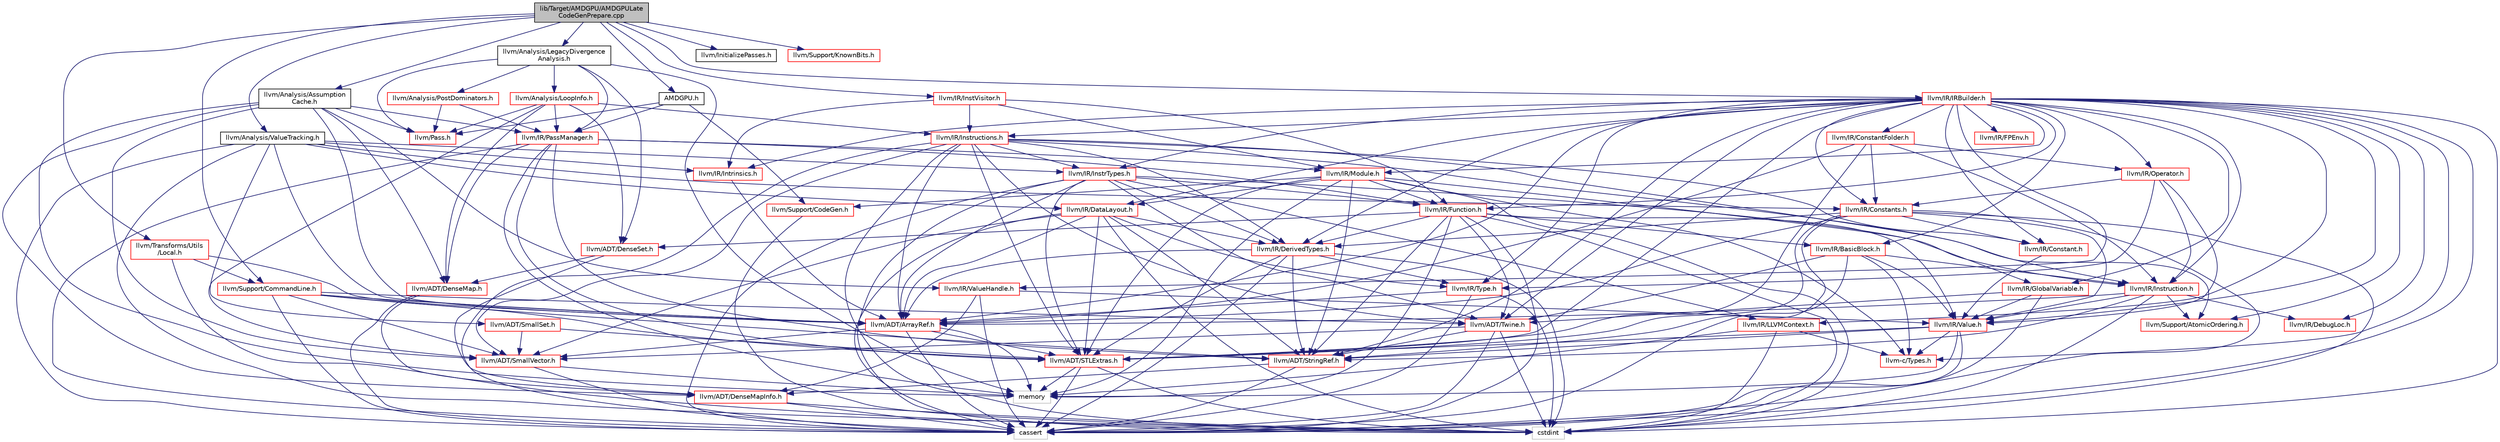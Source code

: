 digraph "lib/Target/AMDGPU/AMDGPULateCodeGenPrepare.cpp"
{
 // LATEX_PDF_SIZE
  bgcolor="transparent";
  edge [fontname="Helvetica",fontsize="10",labelfontname="Helvetica",labelfontsize="10"];
  node [fontname="Helvetica",fontsize="10",shape=record];
  Node1 [label="lib/Target/AMDGPU/AMDGPULate\lCodeGenPrepare.cpp",height=0.2,width=0.4,color="black", fillcolor="grey75", style="filled", fontcolor="black",tooltip=" "];
  Node1 -> Node2 [color="midnightblue",fontsize="10",style="solid",fontname="Helvetica"];
  Node2 [label="AMDGPU.h",height=0.2,width=0.4,color="black",URL="$AMDGPU_8h.html",tooltip=" "];
  Node2 -> Node3 [color="midnightblue",fontsize="10",style="solid",fontname="Helvetica"];
  Node3 [label="llvm/IR/PassManager.h",height=0.2,width=0.4,color="red",URL="$PassManager_8h.html",tooltip=" "];
  Node3 -> Node4 [color="midnightblue",fontsize="10",style="solid",fontname="Helvetica"];
  Node4 [label="llvm/ADT/DenseMap.h",height=0.2,width=0.4,color="red",URL="$DenseMap_8h.html",tooltip=" "];
  Node4 -> Node5 [color="midnightblue",fontsize="10",style="solid",fontname="Helvetica"];
  Node5 [label="llvm/ADT/DenseMapInfo.h",height=0.2,width=0.4,color="red",URL="$DenseMapInfo_8h.html",tooltip=" "];
  Node5 -> Node6 [color="midnightblue",fontsize="10",style="solid",fontname="Helvetica"];
  Node6 [label="cassert",height=0.2,width=0.4,color="grey75",tooltip=" "];
  Node5 -> Node8 [color="midnightblue",fontsize="10",style="solid",fontname="Helvetica"];
  Node8 [label="cstdint",height=0.2,width=0.4,color="grey75",tooltip=" "];
  Node4 -> Node6 [color="midnightblue",fontsize="10",style="solid",fontname="Helvetica"];
  Node3 -> Node39 [color="midnightblue",fontsize="10",style="solid",fontname="Helvetica"];
  Node39 [label="llvm/ADT/STLExtras.h",height=0.2,width=0.4,color="red",URL="$STLExtras_8h.html",tooltip=" "];
  Node39 -> Node6 [color="midnightblue",fontsize="10",style="solid",fontname="Helvetica"];
  Node39 -> Node8 [color="midnightblue",fontsize="10",style="solid",fontname="Helvetica"];
  Node39 -> Node51 [color="midnightblue",fontsize="10",style="solid",fontname="Helvetica"];
  Node51 [label="memory",height=0.2,width=0.4,color="grey75",tooltip=" "];
  Node3 -> Node53 [color="midnightblue",fontsize="10",style="solid",fontname="Helvetica"];
  Node53 [label="llvm/ADT/StringRef.h",height=0.2,width=0.4,color="red",URL="$StringRef_8h.html",tooltip=" "];
  Node53 -> Node5 [color="midnightblue",fontsize="10",style="solid",fontname="Helvetica"];
  Node53 -> Node6 [color="midnightblue",fontsize="10",style="solid",fontname="Helvetica"];
  Node3 -> Node63 [color="midnightblue",fontsize="10",style="solid",fontname="Helvetica"];
  Node63 [label="llvm/IR/Function.h",height=0.2,width=0.4,color="red",URL="$Function_8h.html",tooltip=" "];
  Node63 -> Node64 [color="midnightblue",fontsize="10",style="solid",fontname="Helvetica"];
  Node64 [label="llvm/ADT/DenseSet.h",height=0.2,width=0.4,color="red",URL="$DenseSet_8h.html",tooltip=" "];
  Node64 -> Node4 [color="midnightblue",fontsize="10",style="solid",fontname="Helvetica"];
  Node64 -> Node5 [color="midnightblue",fontsize="10",style="solid",fontname="Helvetica"];
  Node63 -> Node53 [color="midnightblue",fontsize="10",style="solid",fontname="Helvetica"];
  Node63 -> Node65 [color="midnightblue",fontsize="10",style="solid",fontname="Helvetica"];
  Node65 [label="llvm/ADT/Twine.h",height=0.2,width=0.4,color="red",URL="$Twine_8h.html",tooltip=" "];
  Node65 -> Node57 [color="midnightblue",fontsize="10",style="solid",fontname="Helvetica"];
  Node57 [label="llvm/ADT/SmallVector.h",height=0.2,width=0.4,color="red",URL="$SmallVector_8h.html",tooltip=" "];
  Node57 -> Node6 [color="midnightblue",fontsize="10",style="solid",fontname="Helvetica"];
  Node57 -> Node51 [color="midnightblue",fontsize="10",style="solid",fontname="Helvetica"];
  Node65 -> Node53 [color="midnightblue",fontsize="10",style="solid",fontname="Helvetica"];
  Node65 -> Node6 [color="midnightblue",fontsize="10",style="solid",fontname="Helvetica"];
  Node65 -> Node8 [color="midnightblue",fontsize="10",style="solid",fontname="Helvetica"];
  Node63 -> Node84 [color="midnightblue",fontsize="10",style="solid",fontname="Helvetica"];
  Node84 [label="llvm/IR/BasicBlock.h",height=0.2,width=0.4,color="red",URL="$BasicBlock_8h.html",tooltip=" "];
  Node84 -> Node71 [color="midnightblue",fontsize="10",style="solid",fontname="Helvetica"];
  Node71 [label="llvm-c/Types.h",height=0.2,width=0.4,color="red",URL="$Types_8h.html",tooltip=" "];
  Node84 -> Node65 [color="midnightblue",fontsize="10",style="solid",fontname="Helvetica"];
  Node84 -> Node89 [color="midnightblue",fontsize="10",style="solid",fontname="Helvetica"];
  Node89 [label="llvm/IR/Instruction.h",height=0.2,width=0.4,color="red",URL="$IR_2Instruction_8h.html",tooltip=" "];
  Node89 -> Node56 [color="midnightblue",fontsize="10",style="solid",fontname="Helvetica"];
  Node56 [label="llvm/ADT/ArrayRef.h",height=0.2,width=0.4,color="red",URL="$ArrayRef_8h.html",tooltip=" "];
  Node56 -> Node57 [color="midnightblue",fontsize="10",style="solid",fontname="Helvetica"];
  Node56 -> Node39 [color="midnightblue",fontsize="10",style="solid",fontname="Helvetica"];
  Node56 -> Node6 [color="midnightblue",fontsize="10",style="solid",fontname="Helvetica"];
  Node56 -> Node51 [color="midnightblue",fontsize="10",style="solid",fontname="Helvetica"];
  Node89 -> Node53 [color="midnightblue",fontsize="10",style="solid",fontname="Helvetica"];
  Node89 -> Node91 [color="midnightblue",fontsize="10",style="solid",fontname="Helvetica"];
  Node91 [label="llvm/IR/DebugLoc.h",height=0.2,width=0.4,color="red",URL="$DebugLoc_8h.html",tooltip=" "];
  Node89 -> Node80 [color="midnightblue",fontsize="10",style="solid",fontname="Helvetica"];
  Node80 [label="llvm/IR/Value.h",height=0.2,width=0.4,color="red",URL="$Value_8h.html",tooltip=" "];
  Node80 -> Node71 [color="midnightblue",fontsize="10",style="solid",fontname="Helvetica"];
  Node80 -> Node39 [color="midnightblue",fontsize="10",style="solid",fontname="Helvetica"];
  Node80 -> Node53 [color="midnightblue",fontsize="10",style="solid",fontname="Helvetica"];
  Node80 -> Node6 [color="midnightblue",fontsize="10",style="solid",fontname="Helvetica"];
  Node80 -> Node51 [color="midnightblue",fontsize="10",style="solid",fontname="Helvetica"];
  Node89 -> Node101 [color="midnightblue",fontsize="10",style="solid",fontname="Helvetica"];
  Node101 [label="llvm/Support/AtomicOrdering.h",height=0.2,width=0.4,color="red",URL="$AtomicOrdering_8h.html",tooltip=" "];
  Node89 -> Node8 [color="midnightblue",fontsize="10",style="solid",fontname="Helvetica"];
  Node84 -> Node80 [color="midnightblue",fontsize="10",style="solid",fontname="Helvetica"];
  Node84 -> Node6 [color="midnightblue",fontsize="10",style="solid",fontname="Helvetica"];
  Node63 -> Node104 [color="midnightblue",fontsize="10",style="solid",fontname="Helvetica"];
  Node104 [label="llvm/IR/DerivedTypes.h",height=0.2,width=0.4,color="red",URL="$DerivedTypes_8h.html",tooltip=" "];
  Node104 -> Node56 [color="midnightblue",fontsize="10",style="solid",fontname="Helvetica"];
  Node104 -> Node39 [color="midnightblue",fontsize="10",style="solid",fontname="Helvetica"];
  Node104 -> Node53 [color="midnightblue",fontsize="10",style="solid",fontname="Helvetica"];
  Node104 -> Node105 [color="midnightblue",fontsize="10",style="solid",fontname="Helvetica"];
  Node105 [label="llvm/IR/Type.h",height=0.2,width=0.4,color="red",URL="$Type_8h.html",tooltip=" "];
  Node105 -> Node56 [color="midnightblue",fontsize="10",style="solid",fontname="Helvetica"];
  Node105 -> Node6 [color="midnightblue",fontsize="10",style="solid",fontname="Helvetica"];
  Node105 -> Node8 [color="midnightblue",fontsize="10",style="solid",fontname="Helvetica"];
  Node104 -> Node6 [color="midnightblue",fontsize="10",style="solid",fontname="Helvetica"];
  Node104 -> Node8 [color="midnightblue",fontsize="10",style="solid",fontname="Helvetica"];
  Node63 -> Node80 [color="midnightblue",fontsize="10",style="solid",fontname="Helvetica"];
  Node63 -> Node6 [color="midnightblue",fontsize="10",style="solid",fontname="Helvetica"];
  Node63 -> Node8 [color="midnightblue",fontsize="10",style="solid",fontname="Helvetica"];
  Node63 -> Node51 [color="midnightblue",fontsize="10",style="solid",fontname="Helvetica"];
  Node3 -> Node114 [color="midnightblue",fontsize="10",style="solid",fontname="Helvetica"];
  Node114 [label="llvm/IR/Module.h",height=0.2,width=0.4,color="red",URL="$Module_8h.html",tooltip=" "];
  Node114 -> Node71 [color="midnightblue",fontsize="10",style="solid",fontname="Helvetica"];
  Node114 -> Node39 [color="midnightblue",fontsize="10",style="solid",fontname="Helvetica"];
  Node114 -> Node53 [color="midnightblue",fontsize="10",style="solid",fontname="Helvetica"];
  Node114 -> Node119 [color="midnightblue",fontsize="10",style="solid",fontname="Helvetica"];
  Node119 [label="llvm/IR/DataLayout.h",height=0.2,width=0.4,color="red",URL="$DataLayout_8h.html",tooltip=" "];
  Node119 -> Node56 [color="midnightblue",fontsize="10",style="solid",fontname="Helvetica"];
  Node119 -> Node39 [color="midnightblue",fontsize="10",style="solid",fontname="Helvetica"];
  Node119 -> Node57 [color="midnightblue",fontsize="10",style="solid",fontname="Helvetica"];
  Node119 -> Node53 [color="midnightblue",fontsize="10",style="solid",fontname="Helvetica"];
  Node119 -> Node104 [color="midnightblue",fontsize="10",style="solid",fontname="Helvetica"];
  Node119 -> Node105 [color="midnightblue",fontsize="10",style="solid",fontname="Helvetica"];
  Node119 -> Node6 [color="midnightblue",fontsize="10",style="solid",fontname="Helvetica"];
  Node119 -> Node8 [color="midnightblue",fontsize="10",style="solid",fontname="Helvetica"];
  Node114 -> Node63 [color="midnightblue",fontsize="10",style="solid",fontname="Helvetica"];
  Node114 -> Node124 [color="midnightblue",fontsize="10",style="solid",fontname="Helvetica"];
  Node124 [label="llvm/IR/GlobalVariable.h",height=0.2,width=0.4,color="red",URL="$GlobalVariable_8h.html",tooltip=" "];
  Node124 -> Node65 [color="midnightblue",fontsize="10",style="solid",fontname="Helvetica"];
  Node124 -> Node80 [color="midnightblue",fontsize="10",style="solid",fontname="Helvetica"];
  Node124 -> Node6 [color="midnightblue",fontsize="10",style="solid",fontname="Helvetica"];
  Node114 -> Node76 [color="midnightblue",fontsize="10",style="solid",fontname="Helvetica"];
  Node76 [label="llvm/Support/CodeGen.h",height=0.2,width=0.4,color="red",URL="$CodeGen_8h.html",tooltip=" "];
  Node76 -> Node8 [color="midnightblue",fontsize="10",style="solid",fontname="Helvetica"];
  Node114 -> Node8 [color="midnightblue",fontsize="10",style="solid",fontname="Helvetica"];
  Node114 -> Node51 [color="midnightblue",fontsize="10",style="solid",fontname="Helvetica"];
  Node3 -> Node6 [color="midnightblue",fontsize="10",style="solid",fontname="Helvetica"];
  Node3 -> Node51 [color="midnightblue",fontsize="10",style="solid",fontname="Helvetica"];
  Node2 -> Node141 [color="midnightblue",fontsize="10",style="solid",fontname="Helvetica"];
  Node141 [label="llvm/Pass.h",height=0.2,width=0.4,color="red",URL="$Pass_8h.html",tooltip=" "];
  Node2 -> Node76 [color="midnightblue",fontsize="10",style="solid",fontname="Helvetica"];
  Node1 -> Node152 [color="midnightblue",fontsize="10",style="solid",fontname="Helvetica"];
  Node152 [label="llvm/Analysis/Assumption\lCache.h",height=0.2,width=0.4,color="black",URL="$AssumptionCache_8h.html",tooltip=" "];
  Node152 -> Node56 [color="midnightblue",fontsize="10",style="solid",fontname="Helvetica"];
  Node152 -> Node4 [color="midnightblue",fontsize="10",style="solid",fontname="Helvetica"];
  Node152 -> Node5 [color="midnightblue",fontsize="10",style="solid",fontname="Helvetica"];
  Node152 -> Node57 [color="midnightblue",fontsize="10",style="solid",fontname="Helvetica"];
  Node152 -> Node3 [color="midnightblue",fontsize="10",style="solid",fontname="Helvetica"];
  Node152 -> Node153 [color="midnightblue",fontsize="10",style="solid",fontname="Helvetica"];
  Node153 [label="llvm/IR/ValueHandle.h",height=0.2,width=0.4,color="red",URL="$ValueHandle_8h.html",tooltip=" "];
  Node153 -> Node5 [color="midnightblue",fontsize="10",style="solid",fontname="Helvetica"];
  Node153 -> Node80 [color="midnightblue",fontsize="10",style="solid",fontname="Helvetica"];
  Node153 -> Node6 [color="midnightblue",fontsize="10",style="solid",fontname="Helvetica"];
  Node152 -> Node141 [color="midnightblue",fontsize="10",style="solid",fontname="Helvetica"];
  Node152 -> Node51 [color="midnightblue",fontsize="10",style="solid",fontname="Helvetica"];
  Node1 -> Node154 [color="midnightblue",fontsize="10",style="solid",fontname="Helvetica"];
  Node154 [label="llvm/Analysis/LegacyDivergence\lAnalysis.h",height=0.2,width=0.4,color="black",URL="$LegacyDivergenceAnalysis_8h.html",tooltip=" "];
  Node154 -> Node64 [color="midnightblue",fontsize="10",style="solid",fontname="Helvetica"];
  Node154 -> Node155 [color="midnightblue",fontsize="10",style="solid",fontname="Helvetica"];
  Node155 [label="llvm/Analysis/LoopInfo.h",height=0.2,width=0.4,color="red",URL="$LoopInfo_8h.html",tooltip=" "];
  Node155 -> Node4 [color="midnightblue",fontsize="10",style="solid",fontname="Helvetica"];
  Node155 -> Node64 [color="midnightblue",fontsize="10",style="solid",fontname="Helvetica"];
  Node155 -> Node57 [color="midnightblue",fontsize="10",style="solid",fontname="Helvetica"];
  Node155 -> Node158 [color="midnightblue",fontsize="10",style="solid",fontname="Helvetica"];
  Node158 [label="llvm/IR/Instructions.h",height=0.2,width=0.4,color="red",URL="$Instructions_8h.html",tooltip=" "];
  Node158 -> Node56 [color="midnightblue",fontsize="10",style="solid",fontname="Helvetica"];
  Node158 -> Node39 [color="midnightblue",fontsize="10",style="solid",fontname="Helvetica"];
  Node158 -> Node57 [color="midnightblue",fontsize="10",style="solid",fontname="Helvetica"];
  Node158 -> Node65 [color="midnightblue",fontsize="10",style="solid",fontname="Helvetica"];
  Node158 -> Node94 [color="midnightblue",fontsize="10",style="solid",fontname="Helvetica"];
  Node94 [label="llvm/IR/Constant.h",height=0.2,width=0.4,color="red",URL="$Constant_8h.html",tooltip=" "];
  Node94 -> Node80 [color="midnightblue",fontsize="10",style="solid",fontname="Helvetica"];
  Node158 -> Node104 [color="midnightblue",fontsize="10",style="solid",fontname="Helvetica"];
  Node158 -> Node160 [color="midnightblue",fontsize="10",style="solid",fontname="Helvetica"];
  Node160 [label="llvm/IR/InstrTypes.h",height=0.2,width=0.4,color="red",URL="$InstrTypes_8h.html",tooltip=" "];
  Node160 -> Node56 [color="midnightblue",fontsize="10",style="solid",fontname="Helvetica"];
  Node160 -> Node39 [color="midnightblue",fontsize="10",style="solid",fontname="Helvetica"];
  Node160 -> Node65 [color="midnightblue",fontsize="10",style="solid",fontname="Helvetica"];
  Node160 -> Node104 [color="midnightblue",fontsize="10",style="solid",fontname="Helvetica"];
  Node160 -> Node63 [color="midnightblue",fontsize="10",style="solid",fontname="Helvetica"];
  Node160 -> Node89 [color="midnightblue",fontsize="10",style="solid",fontname="Helvetica"];
  Node160 -> Node96 [color="midnightblue",fontsize="10",style="solid",fontname="Helvetica"];
  Node96 [label="llvm/IR/LLVMContext.h",height=0.2,width=0.4,color="red",URL="$LLVMContext_8h.html",tooltip=" "];
  Node96 -> Node71 [color="midnightblue",fontsize="10",style="solid",fontname="Helvetica"];
  Node96 -> Node8 [color="midnightblue",fontsize="10",style="solid",fontname="Helvetica"];
  Node96 -> Node51 [color="midnightblue",fontsize="10",style="solid",fontname="Helvetica"];
  Node160 -> Node6 [color="midnightblue",fontsize="10",style="solid",fontname="Helvetica"];
  Node160 -> Node8 [color="midnightblue",fontsize="10",style="solid",fontname="Helvetica"];
  Node158 -> Node89 [color="midnightblue",fontsize="10",style="solid",fontname="Helvetica"];
  Node158 -> Node101 [color="midnightblue",fontsize="10",style="solid",fontname="Helvetica"];
  Node158 -> Node6 [color="midnightblue",fontsize="10",style="solid",fontname="Helvetica"];
  Node158 -> Node8 [color="midnightblue",fontsize="10",style="solid",fontname="Helvetica"];
  Node155 -> Node3 [color="midnightblue",fontsize="10",style="solid",fontname="Helvetica"];
  Node155 -> Node141 [color="midnightblue",fontsize="10",style="solid",fontname="Helvetica"];
  Node154 -> Node163 [color="midnightblue",fontsize="10",style="solid",fontname="Helvetica"];
  Node163 [label="llvm/Analysis/PostDominators.h",height=0.2,width=0.4,color="red",URL="$PostDominators_8h.html",tooltip=" "];
  Node163 -> Node3 [color="midnightblue",fontsize="10",style="solid",fontname="Helvetica"];
  Node163 -> Node141 [color="midnightblue",fontsize="10",style="solid",fontname="Helvetica"];
  Node154 -> Node3 [color="midnightblue",fontsize="10",style="solid",fontname="Helvetica"];
  Node154 -> Node141 [color="midnightblue",fontsize="10",style="solid",fontname="Helvetica"];
  Node154 -> Node51 [color="midnightblue",fontsize="10",style="solid",fontname="Helvetica"];
  Node1 -> Node171 [color="midnightblue",fontsize="10",style="solid",fontname="Helvetica"];
  Node171 [label="llvm/Analysis/ValueTracking.h",height=0.2,width=0.4,color="black",URL="$ValueTracking_8h.html",tooltip=" "];
  Node171 -> Node56 [color="midnightblue",fontsize="10",style="solid",fontname="Helvetica"];
  Node171 -> Node172 [color="midnightblue",fontsize="10",style="solid",fontname="Helvetica"];
  Node172 [label="llvm/ADT/SmallSet.h",height=0.2,width=0.4,color="red",URL="$SmallSet_8h.html",tooltip=" "];
  Node172 -> Node57 [color="midnightblue",fontsize="10",style="solid",fontname="Helvetica"];
  Node172 -> Node39 [color="midnightblue",fontsize="10",style="solid",fontname="Helvetica"];
  Node171 -> Node173 [color="midnightblue",fontsize="10",style="solid",fontname="Helvetica"];
  Node173 [label="llvm/IR/Constants.h",height=0.2,width=0.4,color="red",URL="$Constants_8h.html",tooltip=" "];
  Node173 -> Node56 [color="midnightblue",fontsize="10",style="solid",fontname="Helvetica"];
  Node173 -> Node39 [color="midnightblue",fontsize="10",style="solid",fontname="Helvetica"];
  Node173 -> Node53 [color="midnightblue",fontsize="10",style="solid",fontname="Helvetica"];
  Node173 -> Node94 [color="midnightblue",fontsize="10",style="solid",fontname="Helvetica"];
  Node173 -> Node104 [color="midnightblue",fontsize="10",style="solid",fontname="Helvetica"];
  Node173 -> Node80 [color="midnightblue",fontsize="10",style="solid",fontname="Helvetica"];
  Node173 -> Node6 [color="midnightblue",fontsize="10",style="solid",fontname="Helvetica"];
  Node173 -> Node8 [color="midnightblue",fontsize="10",style="solid",fontname="Helvetica"];
  Node171 -> Node119 [color="midnightblue",fontsize="10",style="solid",fontname="Helvetica"];
  Node171 -> Node160 [color="midnightblue",fontsize="10",style="solid",fontname="Helvetica"];
  Node171 -> Node177 [color="midnightblue",fontsize="10",style="solid",fontname="Helvetica"];
  Node177 [label="llvm/IR/Intrinsics.h",height=0.2,width=0.4,color="red",URL="$Intrinsics_8h.html",tooltip=" "];
  Node177 -> Node56 [color="midnightblue",fontsize="10",style="solid",fontname="Helvetica"];
  Node171 -> Node6 [color="midnightblue",fontsize="10",style="solid",fontname="Helvetica"];
  Node171 -> Node8 [color="midnightblue",fontsize="10",style="solid",fontname="Helvetica"];
  Node1 -> Node179 [color="midnightblue",fontsize="10",style="solid",fontname="Helvetica"];
  Node179 [label="llvm/IR/IRBuilder.h",height=0.2,width=0.4,color="red",URL="$IRBuilder_8h.html",tooltip=" "];
  Node179 -> Node71 [color="midnightblue",fontsize="10",style="solid",fontname="Helvetica"];
  Node179 -> Node56 [color="midnightblue",fontsize="10",style="solid",fontname="Helvetica"];
  Node179 -> Node39 [color="midnightblue",fontsize="10",style="solid",fontname="Helvetica"];
  Node179 -> Node53 [color="midnightblue",fontsize="10",style="solid",fontname="Helvetica"];
  Node179 -> Node65 [color="midnightblue",fontsize="10",style="solid",fontname="Helvetica"];
  Node179 -> Node84 [color="midnightblue",fontsize="10",style="solid",fontname="Helvetica"];
  Node179 -> Node94 [color="midnightblue",fontsize="10",style="solid",fontname="Helvetica"];
  Node179 -> Node180 [color="midnightblue",fontsize="10",style="solid",fontname="Helvetica"];
  Node180 [label="llvm/IR/ConstantFolder.h",height=0.2,width=0.4,color="red",URL="$ConstantFolder_8h.html",tooltip=" "];
  Node180 -> Node56 [color="midnightblue",fontsize="10",style="solid",fontname="Helvetica"];
  Node180 -> Node39 [color="midnightblue",fontsize="10",style="solid",fontname="Helvetica"];
  Node180 -> Node173 [color="midnightblue",fontsize="10",style="solid",fontname="Helvetica"];
  Node180 -> Node89 [color="midnightblue",fontsize="10",style="solid",fontname="Helvetica"];
  Node180 -> Node183 [color="midnightblue",fontsize="10",style="solid",fontname="Helvetica"];
  Node183 [label="llvm/IR/Operator.h",height=0.2,width=0.4,color="red",URL="$Operator_8h.html",tooltip=" "];
  Node183 -> Node173 [color="midnightblue",fontsize="10",style="solid",fontname="Helvetica"];
  Node183 -> Node89 [color="midnightblue",fontsize="10",style="solid",fontname="Helvetica"];
  Node183 -> Node105 [color="midnightblue",fontsize="10",style="solid",fontname="Helvetica"];
  Node183 -> Node80 [color="midnightblue",fontsize="10",style="solid",fontname="Helvetica"];
  Node179 -> Node173 [color="midnightblue",fontsize="10",style="solid",fontname="Helvetica"];
  Node179 -> Node119 [color="midnightblue",fontsize="10",style="solid",fontname="Helvetica"];
  Node179 -> Node91 [color="midnightblue",fontsize="10",style="solid",fontname="Helvetica"];
  Node179 -> Node104 [color="midnightblue",fontsize="10",style="solid",fontname="Helvetica"];
  Node179 -> Node185 [color="midnightblue",fontsize="10",style="solid",fontname="Helvetica"];
  Node185 [label="llvm/IR/FPEnv.h",height=0.2,width=0.4,color="red",URL="$FPEnv_8h.html",tooltip=" "];
  Node179 -> Node63 [color="midnightblue",fontsize="10",style="solid",fontname="Helvetica"];
  Node179 -> Node124 [color="midnightblue",fontsize="10",style="solid",fontname="Helvetica"];
  Node179 -> Node160 [color="midnightblue",fontsize="10",style="solid",fontname="Helvetica"];
  Node179 -> Node89 [color="midnightblue",fontsize="10",style="solid",fontname="Helvetica"];
  Node179 -> Node158 [color="midnightblue",fontsize="10",style="solid",fontname="Helvetica"];
  Node179 -> Node177 [color="midnightblue",fontsize="10",style="solid",fontname="Helvetica"];
  Node179 -> Node96 [color="midnightblue",fontsize="10",style="solid",fontname="Helvetica"];
  Node179 -> Node114 [color="midnightblue",fontsize="10",style="solid",fontname="Helvetica"];
  Node179 -> Node183 [color="midnightblue",fontsize="10",style="solid",fontname="Helvetica"];
  Node179 -> Node105 [color="midnightblue",fontsize="10",style="solid",fontname="Helvetica"];
  Node179 -> Node80 [color="midnightblue",fontsize="10",style="solid",fontname="Helvetica"];
  Node179 -> Node153 [color="midnightblue",fontsize="10",style="solid",fontname="Helvetica"];
  Node179 -> Node101 [color="midnightblue",fontsize="10",style="solid",fontname="Helvetica"];
  Node179 -> Node6 [color="midnightblue",fontsize="10",style="solid",fontname="Helvetica"];
  Node179 -> Node8 [color="midnightblue",fontsize="10",style="solid",fontname="Helvetica"];
  Node1 -> Node186 [color="midnightblue",fontsize="10",style="solid",fontname="Helvetica"];
  Node186 [label="llvm/IR/InstVisitor.h",height=0.2,width=0.4,color="red",URL="$InstVisitor_8h.html",tooltip=" "];
  Node186 -> Node63 [color="midnightblue",fontsize="10",style="solid",fontname="Helvetica"];
  Node186 -> Node158 [color="midnightblue",fontsize="10",style="solid",fontname="Helvetica"];
  Node186 -> Node177 [color="midnightblue",fontsize="10",style="solid",fontname="Helvetica"];
  Node186 -> Node114 [color="midnightblue",fontsize="10",style="solid",fontname="Helvetica"];
  Node1 -> Node196 [color="midnightblue",fontsize="10",style="solid",fontname="Helvetica"];
  Node196 [label="llvm/InitializePasses.h",height=0.2,width=0.4,color="black",URL="$InitializePasses_8h.html",tooltip=" "];
  Node1 -> Node189 [color="midnightblue",fontsize="10",style="solid",fontname="Helvetica"];
  Node189 [label="llvm/Support/CommandLine.h",height=0.2,width=0.4,color="red",URL="$CommandLine_8h.html",tooltip=" "];
  Node189 -> Node56 [color="midnightblue",fontsize="10",style="solid",fontname="Helvetica"];
  Node189 -> Node39 [color="midnightblue",fontsize="10",style="solid",fontname="Helvetica"];
  Node189 -> Node57 [color="midnightblue",fontsize="10",style="solid",fontname="Helvetica"];
  Node189 -> Node53 [color="midnightblue",fontsize="10",style="solid",fontname="Helvetica"];
  Node189 -> Node65 [color="midnightblue",fontsize="10",style="solid",fontname="Helvetica"];
  Node189 -> Node6 [color="midnightblue",fontsize="10",style="solid",fontname="Helvetica"];
  Node1 -> Node197 [color="midnightblue",fontsize="10",style="solid",fontname="Helvetica"];
  Node197 [label="llvm/Support/KnownBits.h",height=0.2,width=0.4,color="red",URL="$KnownBits_8h.html",tooltip=" "];
  Node1 -> Node198 [color="midnightblue",fontsize="10",style="solid",fontname="Helvetica"];
  Node198 [label="llvm/Transforms/Utils\l/Local.h",height=0.2,width=0.4,color="red",URL="$Transforms_2Utils_2Local_8h.html",tooltip=" "];
  Node198 -> Node56 [color="midnightblue",fontsize="10",style="solid",fontname="Helvetica"];
  Node198 -> Node189 [color="midnightblue",fontsize="10",style="solid",fontname="Helvetica"];
  Node198 -> Node8 [color="midnightblue",fontsize="10",style="solid",fontname="Helvetica"];
}
